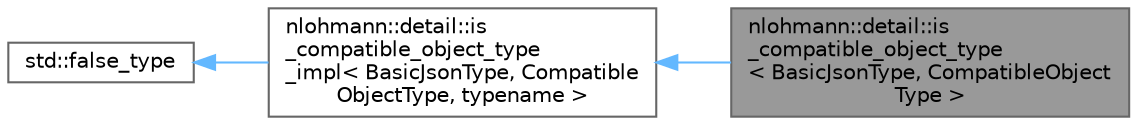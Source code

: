 digraph "nlohmann::detail::is_compatible_object_type&lt; BasicJsonType, CompatibleObjectType &gt;"
{
 // LATEX_PDF_SIZE
  bgcolor="transparent";
  edge [fontname=Helvetica,fontsize=10,labelfontname=Helvetica,labelfontsize=10];
  node [fontname=Helvetica,fontsize=10,shape=box,height=0.2,width=0.4];
  rankdir="LR";
  Node1 [id="Node000001",label="nlohmann::detail::is\l_compatible_object_type\l\< BasicJsonType, CompatibleObject\lType \>",height=0.2,width=0.4,color="gray40", fillcolor="grey60", style="filled", fontcolor="black",tooltip=" "];
  Node2 -> Node1 [id="edge3_Node000001_Node000002",dir="back",color="steelblue1",style="solid",tooltip=" "];
  Node2 [id="Node000002",label="nlohmann::detail::is\l_compatible_object_type\l_impl\< BasicJsonType, Compatible\lObjectType, typename \>",height=0.2,width=0.4,color="gray40", fillcolor="white", style="filled",URL="$structnlohmann_1_1detail_1_1is__compatible__object__type__impl.html",tooltip=" "];
  Node3 -> Node2 [id="edge4_Node000002_Node000003",dir="back",color="steelblue1",style="solid",tooltip=" "];
  Node3 [id="Node000003",label="std::false_type",height=0.2,width=0.4,color="gray40", fillcolor="white", style="filled",tooltip=" "];
}
